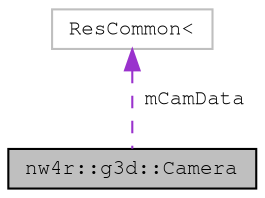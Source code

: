 digraph "nw4r::g3d::Camera"
{
 // LATEX_PDF_SIZE
  edge [fontname="FreeMono",fontsize="10",labelfontname="FreeMono",labelfontsize="10"];
  node [fontname="FreeMono",fontsize="10",shape=record];
  Node1 [label="nw4r::g3d::Camera",height=0.2,width=0.4,color="black", fillcolor="grey75", style="filled", fontcolor="black",tooltip=" "];
  Node2 -> Node1 [dir="back",color="darkorchid3",fontsize="10",style="dashed",label=" mCamData" ,fontname="FreeMono"];
  Node2 [label="ResCommon\<",height=0.2,width=0.4,color="grey75", fillcolor="white", style="filled",tooltip=" "];
}
